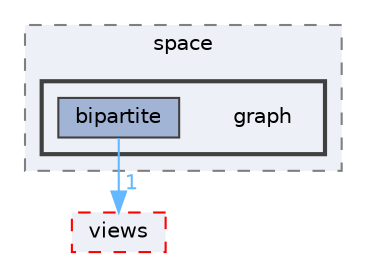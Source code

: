 digraph "/home/runner/work/vclib/vclib/include/vclib/space/graph"
{
 // LATEX_PDF_SIZE
  bgcolor="transparent";
  edge [fontname=Helvetica,fontsize=10,labelfontname=Helvetica,labelfontsize=10];
  node [fontname=Helvetica,fontsize=10,shape=box,height=0.2,width=0.4];
  compound=true
  subgraph clusterdir_f5c67e0d94465501863c6ccee7fad822 {
    graph [ bgcolor="#edf0f7", pencolor="grey50", label="space", fontname=Helvetica,fontsize=10 style="filled,dashed", URL="dir_f5c67e0d94465501863c6ccee7fad822.html",tooltip=""]
  subgraph clusterdir_3b9241111c754f934b0c850b9c138b7a {
    graph [ bgcolor="#edf0f7", pencolor="grey25", label="", fontname=Helvetica,fontsize=10 style="filled,bold", URL="dir_3b9241111c754f934b0c850b9c138b7a.html",tooltip=""]
    dir_3b9241111c754f934b0c850b9c138b7a [shape=plaintext, label="graph"];
  dir_c0e06cbe0e134c2bdaf49e0025586a9e [label="bipartite", fillcolor="#a2b4d6", color="grey25", style="filled", URL="dir_c0e06cbe0e134c2bdaf49e0025586a9e.html",tooltip=""];
  }
  }
  dir_73c7b2964be4f83c14fe98a3a9281ec6 [label="views", fillcolor="#edf0f7", color="red", style="filled,dashed", URL="dir_73c7b2964be4f83c14fe98a3a9281ec6.html",tooltip=""];
  dir_c0e06cbe0e134c2bdaf49e0025586a9e->dir_73c7b2964be4f83c14fe98a3a9281ec6 [headlabel="1", labeldistance=1.5 headhref="dir_000001_000058.html" color="steelblue1" fontcolor="steelblue1"];
}

